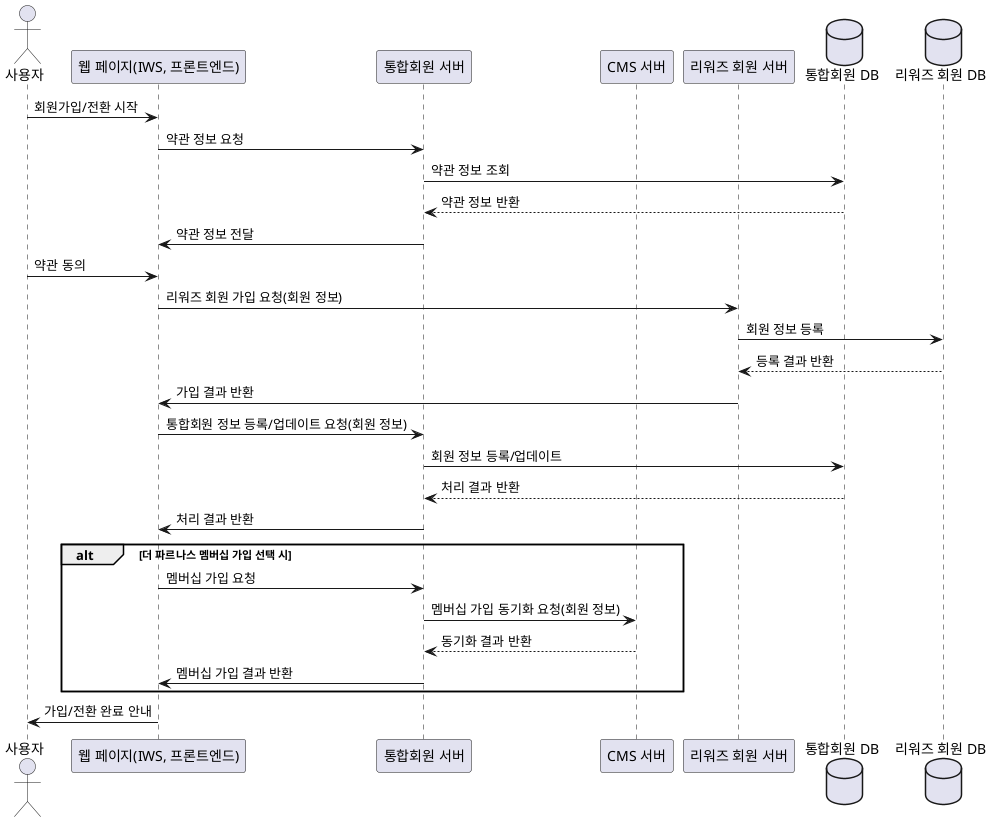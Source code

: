 @startuml
' 신규 회원 가입/전환 및 멤버십 가입 시나리오 상세 시퀀스 다이어그램
' IWS는 웹 페이지(프론트엔드)임

actor "사용자" as User
participant "웹 페이지(IWS, 프론트엔드)" as IWS
participant "통합회원 서버" as IntegrationServer
participant "CMS 서버" as CMSServer
participant "리워즈 회원 서버" as RewardsServer

database "통합회원 DB" as IntegrationMemberDB

database "리워즈 회원 DB" as RewardsMemberDB

' 1. 사용자가 웹 페이지(IWS)에서 회원가입/전환 시작
User -> IWS : 회원가입/전환 시작

' 2. 약관 정보 요청 및 동의
' [MI-REWARDS-003]
IWS -> IntegrationServer : 약관 정보 요청
IntegrationServer -> IntegrationMemberDB : 약관 정보 조회
IntegrationMemberDB --> IntegrationServer : 약관 정보 반환
IntegrationServer -> IWS : 약관 정보 전달
User -> IWS : 약관 동의

' 3. 리워즈 회원 가입 요청
' [MI-REWARDS-006]
IWS -> RewardsServer : 리워즈 회원 가입 요청(회원 정보)
RewardsServer -> RewardsMemberDB : 회원 정보 등록
RewardsMemberDB --> RewardsServer : 등록 결과 반환
RewardsServer -> IWS : 가입 결과 반환

' 4. 통합회원 DB에 회원 정보 신규 등록 또는 업데이트
' [MI-REWARDS-006]
IWS -> IntegrationServer : 통합회원 정보 등록/업데이트 요청(회원 정보)
IntegrationServer -> IntegrationMemberDB : 회원 정보 등록/업데이트
IntegrationMemberDB --> IntegrationServer : 처리 결과 반환
IntegrationServer -> IWS : 처리 결과 반환

alt 더 파르나스 멤버십 가입 선택 시
    ' 5. 더 파르나스 멤버십 가입 및 CMS 서버 동기화
    ' [MI-REWARDS-023]
    IWS -> IntegrationServer : 멤버십 가입 요청
    IntegrationServer -> CMSServer : 멤버십 가입 동기화 요청(회원 정보)
    CMSServer --> IntegrationServer : 동기화 결과 반환
    IntegrationServer -> IWS : 멤버십 가입 결과 반환
end

' 6. 최종 가입/전환 완료 안내
IWS -> User : 가입/전환 완료 안내
@enduml 